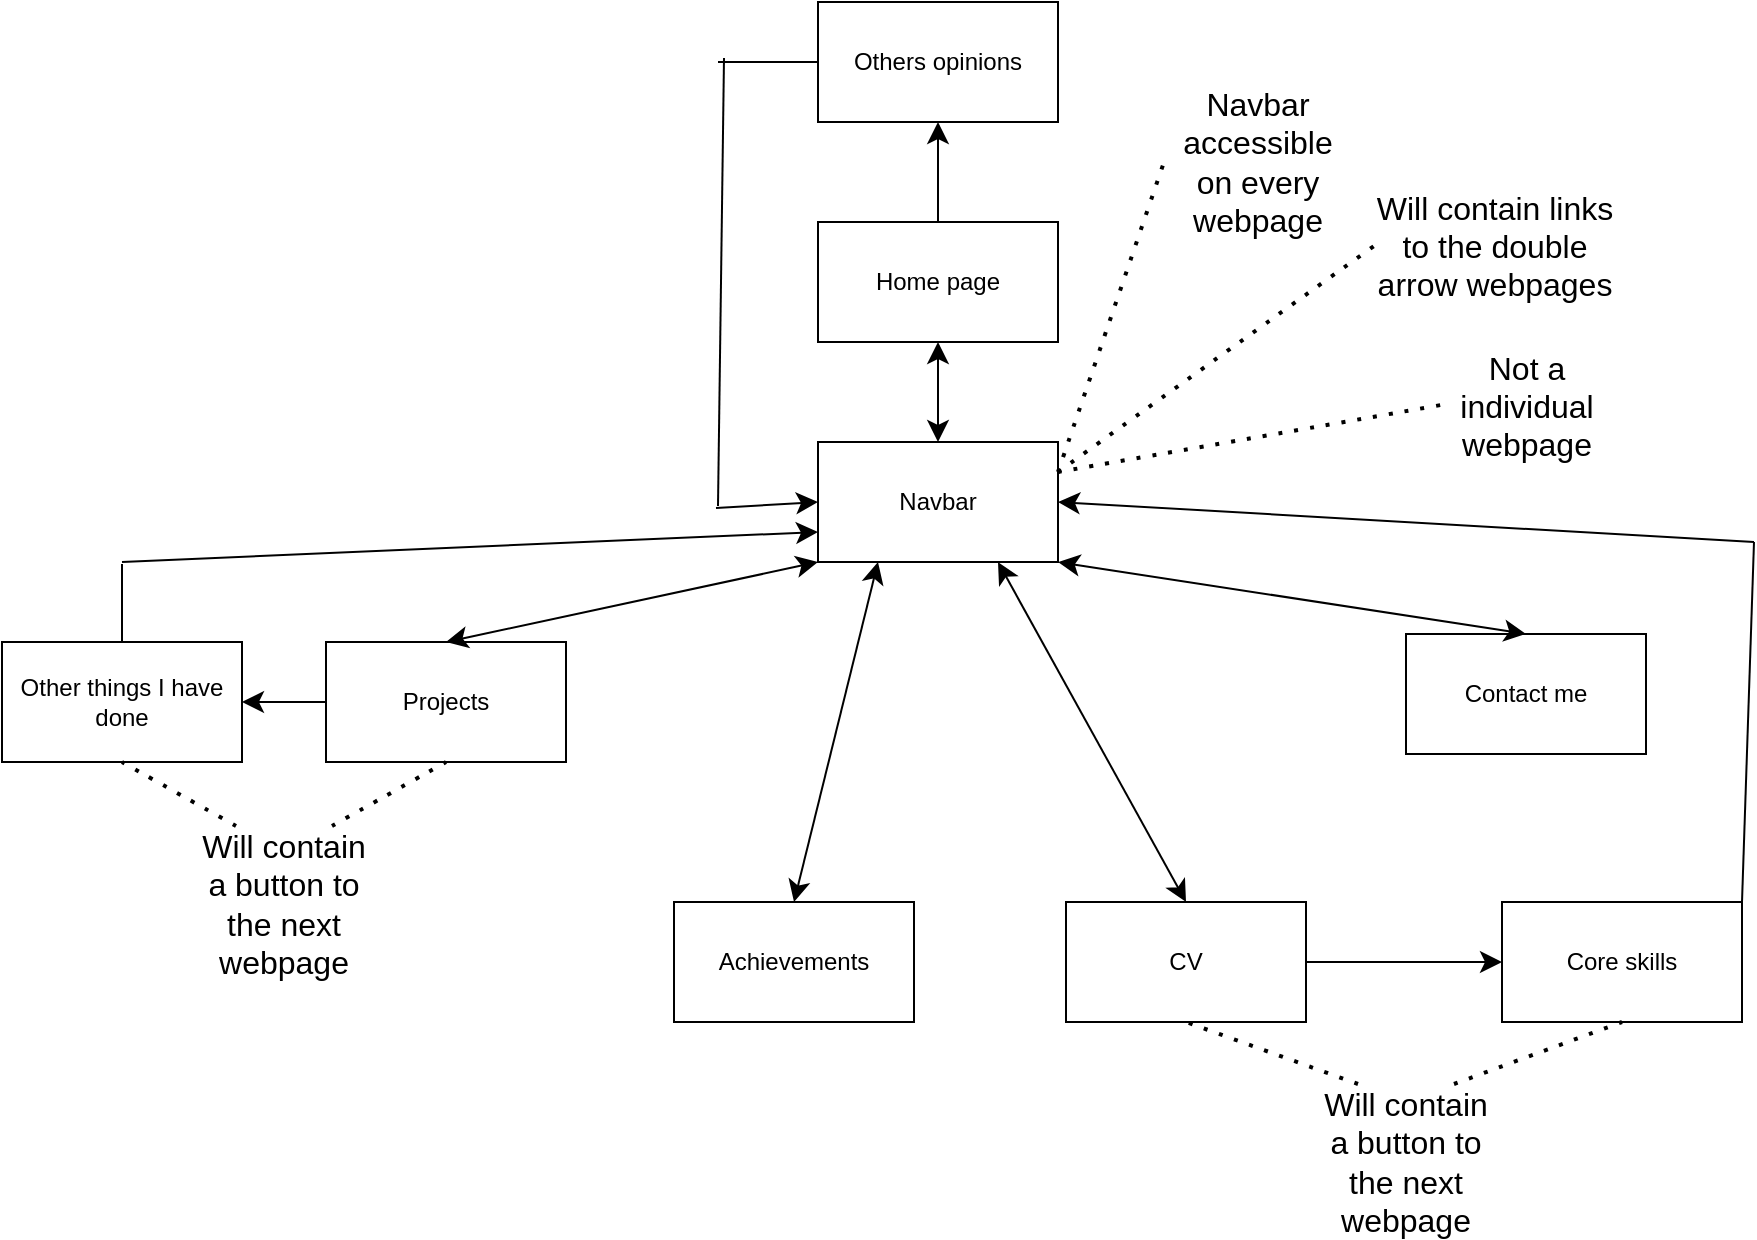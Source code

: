 <mxfile version="24.0.7" type="onedrive">
  <diagram name="Structure chart" id="7xQ5zlywPbGbeEACYbmI">
    <mxGraphModel grid="0" page="0" gridSize="10" guides="1" tooltips="1" connect="1" arrows="1" fold="1" pageScale="1" pageWidth="827" pageHeight="1169" math="0" shadow="0">
      <root>
        <mxCell id="0" />
        <mxCell id="1" parent="0" />
        <mxCell id="E5LTaA5tbhpfX6t5myje-1" value="Home page" style="rounded=0;whiteSpace=wrap;html=1;" vertex="1" parent="1">
          <mxGeometry x="107" y="47" width="120" height="60" as="geometry" />
        </mxCell>
        <mxCell id="E5LTaA5tbhpfX6t5myje-2" value="Navbar" style="rounded=0;whiteSpace=wrap;html=1;" vertex="1" parent="1">
          <mxGeometry x="107" y="157" width="120" height="60" as="geometry" />
        </mxCell>
        <mxCell id="E5LTaA5tbhpfX6t5myje-3" value="" style="endArrow=classic;startArrow=classic;html=1;rounded=0;fontSize=12;startSize=8;endSize=8;curved=1;exitX=0.5;exitY=0;exitDx=0;exitDy=0;entryX=0.5;entryY=1;entryDx=0;entryDy=0;" edge="1" parent="1" source="E5LTaA5tbhpfX6t5myje-2" target="E5LTaA5tbhpfX6t5myje-1">
          <mxGeometry width="50" height="50" relative="1" as="geometry">
            <mxPoint x="121" y="159" as="sourcePoint" />
            <mxPoint x="171" y="109" as="targetPoint" />
          </mxGeometry>
        </mxCell>
        <mxCell id="E5LTaA5tbhpfX6t5myje-4" value="Projects" style="rounded=0;whiteSpace=wrap;html=1;" vertex="1" parent="1">
          <mxGeometry x="-139" y="257" width="120" height="60" as="geometry" />
        </mxCell>
        <mxCell id="E5LTaA5tbhpfX6t5myje-5" value="Achievements" style="rounded=0;whiteSpace=wrap;html=1;" vertex="1" parent="1">
          <mxGeometry x="35" y="387" width="120" height="60" as="geometry" />
        </mxCell>
        <mxCell id="E5LTaA5tbhpfX6t5myje-6" value="CV" style="rounded=0;whiteSpace=wrap;html=1;" vertex="1" parent="1">
          <mxGeometry x="231" y="387" width="120" height="60" as="geometry" />
        </mxCell>
        <mxCell id="E5LTaA5tbhpfX6t5myje-7" value="Contact me" style="rounded=0;whiteSpace=wrap;html=1;" vertex="1" parent="1">
          <mxGeometry x="401" y="253" width="120" height="60" as="geometry" />
        </mxCell>
        <mxCell id="E5LTaA5tbhpfX6t5myje-8" value="" style="endArrow=classic;startArrow=classic;html=1;rounded=0;fontSize=12;startSize=8;endSize=8;curved=1;exitX=0.5;exitY=0;exitDx=0;exitDy=0;entryX=0;entryY=1;entryDx=0;entryDy=0;" edge="1" parent="1" source="E5LTaA5tbhpfX6t5myje-4" target="E5LTaA5tbhpfX6t5myje-2">
          <mxGeometry width="50" height="50" relative="1" as="geometry">
            <mxPoint x="117" y="266" as="sourcePoint" />
            <mxPoint x="85" y="257" as="targetPoint" />
          </mxGeometry>
        </mxCell>
        <mxCell id="E5LTaA5tbhpfX6t5myje-9" value="" style="endArrow=classic;startArrow=classic;html=1;rounded=0;fontSize=12;startSize=8;endSize=8;curved=1;exitX=0.5;exitY=0;exitDx=0;exitDy=0;entryX=0.25;entryY=1;entryDx=0;entryDy=0;" edge="1" parent="1" source="E5LTaA5tbhpfX6t5myje-5" target="E5LTaA5tbhpfX6t5myje-2">
          <mxGeometry width="50" height="50" relative="1" as="geometry">
            <mxPoint x="124" y="253" as="sourcePoint" />
            <mxPoint x="147" y="263" as="targetPoint" />
          </mxGeometry>
        </mxCell>
        <mxCell id="E5LTaA5tbhpfX6t5myje-10" value="" style="endArrow=classic;startArrow=classic;html=1;rounded=0;fontSize=12;startSize=8;endSize=8;curved=1;exitX=0.5;exitY=0;exitDx=0;exitDy=0;entryX=0.75;entryY=1;entryDx=0;entryDy=0;" edge="1" parent="1" source="E5LTaA5tbhpfX6t5myje-6" target="E5LTaA5tbhpfX6t5myje-2">
          <mxGeometry width="50" height="50" relative="1" as="geometry">
            <mxPoint x="113" y="264" as="sourcePoint" />
            <mxPoint x="201" y="266" as="targetPoint" />
          </mxGeometry>
        </mxCell>
        <mxCell id="E5LTaA5tbhpfX6t5myje-11" value="" style="endArrow=classic;startArrow=classic;html=1;rounded=0;fontSize=12;startSize=8;endSize=8;curved=1;exitX=0.5;exitY=0;exitDx=0;exitDy=0;entryX=1;entryY=1;entryDx=0;entryDy=0;" edge="1" parent="1" source="E5LTaA5tbhpfX6t5myje-7" target="E5LTaA5tbhpfX6t5myje-2">
          <mxGeometry width="50" height="50" relative="1" as="geometry">
            <mxPoint x="120" y="266" as="sourcePoint" />
            <mxPoint x="170" y="216" as="targetPoint" />
          </mxGeometry>
        </mxCell>
        <mxCell id="E5LTaA5tbhpfX6t5myje-12" value="Others opinions" style="rounded=0;whiteSpace=wrap;html=1;" vertex="1" parent="1">
          <mxGeometry x="107" y="-63" width="120" height="60" as="geometry" />
        </mxCell>
        <mxCell id="E5LTaA5tbhpfX6t5myje-13" value="" style="endArrow=classic;html=1;rounded=0;fontSize=12;startSize=8;endSize=8;curved=1;entryX=0.5;entryY=1;entryDx=0;entryDy=0;exitX=0.5;exitY=0;exitDx=0;exitDy=0;" edge="1" parent="1" source="E5LTaA5tbhpfX6t5myje-1" target="E5LTaA5tbhpfX6t5myje-12">
          <mxGeometry width="50" height="50" relative="1" as="geometry">
            <mxPoint x="161" y="48" as="sourcePoint" />
            <mxPoint x="211" y="-2" as="targetPoint" />
          </mxGeometry>
        </mxCell>
        <mxCell id="E5LTaA5tbhpfX6t5myje-14" value="" style="endArrow=none;html=1;rounded=0;fontSize=12;startSize=8;endSize=8;curved=1;" edge="1" parent="1">
          <mxGeometry width="50" height="50" relative="1" as="geometry">
            <mxPoint x="57" y="189" as="sourcePoint" />
            <mxPoint x="60" y="-35" as="targetPoint" />
          </mxGeometry>
        </mxCell>
        <mxCell id="E5LTaA5tbhpfX6t5myje-15" value="" style="endArrow=none;html=1;rounded=0;fontSize=12;startSize=8;endSize=8;curved=1;entryX=0;entryY=0.5;entryDx=0;entryDy=0;" edge="1" parent="1" target="E5LTaA5tbhpfX6t5myje-12">
          <mxGeometry width="50" height="50" relative="1" as="geometry">
            <mxPoint x="57" y="-33" as="sourcePoint" />
            <mxPoint x="61" y="-42" as="targetPoint" />
          </mxGeometry>
        </mxCell>
        <mxCell id="E5LTaA5tbhpfX6t5myje-16" value="" style="endArrow=classic;html=1;rounded=0;fontSize=12;startSize=8;endSize=8;curved=1;entryX=0;entryY=0.5;entryDx=0;entryDy=0;" edge="1" parent="1" target="E5LTaA5tbhpfX6t5myje-2">
          <mxGeometry width="50" height="50" relative="1" as="geometry">
            <mxPoint x="56" y="190" as="sourcePoint" />
            <mxPoint x="-40" y="160" as="targetPoint" />
          </mxGeometry>
        </mxCell>
        <mxCell id="E5LTaA5tbhpfX6t5myje-17" value="Core skills" style="rounded=0;whiteSpace=wrap;html=1;" vertex="1" parent="1">
          <mxGeometry x="449" y="387" width="120" height="60" as="geometry" />
        </mxCell>
        <mxCell id="E5LTaA5tbhpfX6t5myje-18" value="" style="endArrow=classic;html=1;rounded=0;fontSize=12;startSize=8;endSize=8;curved=1;entryX=0;entryY=0.5;entryDx=0;entryDy=0;exitX=1;exitY=0.5;exitDx=0;exitDy=0;" edge="1" parent="1" source="E5LTaA5tbhpfX6t5myje-6" target="E5LTaA5tbhpfX6t5myje-17">
          <mxGeometry width="50" height="50" relative="1" as="geometry">
            <mxPoint x="243" y="578" as="sourcePoint" />
            <mxPoint x="293" y="528" as="targetPoint" />
          </mxGeometry>
        </mxCell>
        <mxCell id="E5LTaA5tbhpfX6t5myje-19" value="" style="endArrow=none;html=1;rounded=0;fontSize=12;startSize=8;endSize=8;curved=1;exitX=1;exitY=0;exitDx=0;exitDy=0;" edge="1" parent="1" source="E5LTaA5tbhpfX6t5myje-17">
          <mxGeometry width="50" height="50" relative="1" as="geometry">
            <mxPoint x="571" y="360" as="sourcePoint" />
            <mxPoint x="575" y="207" as="targetPoint" />
          </mxGeometry>
        </mxCell>
        <mxCell id="E5LTaA5tbhpfX6t5myje-20" value="" style="endArrow=classic;html=1;rounded=0;fontSize=12;startSize=8;endSize=8;curved=1;entryX=1;entryY=0.5;entryDx=0;entryDy=0;" edge="1" parent="1" target="E5LTaA5tbhpfX6t5myje-2">
          <mxGeometry width="50" height="50" relative="1" as="geometry">
            <mxPoint x="575" y="207" as="sourcePoint" />
            <mxPoint x="625" y="157" as="targetPoint" />
          </mxGeometry>
        </mxCell>
        <mxCell id="E5LTaA5tbhpfX6t5myje-21" value="Other things I have done" style="rounded=0;whiteSpace=wrap;html=1;" vertex="1" parent="1">
          <mxGeometry x="-301" y="257" width="120" height="60" as="geometry" />
        </mxCell>
        <mxCell id="E5LTaA5tbhpfX6t5myje-22" value="" style="endArrow=classic;html=1;rounded=0;fontSize=12;startSize=8;endSize=8;curved=1;entryX=1;entryY=0.5;entryDx=0;entryDy=0;exitX=0;exitY=0.5;exitDx=0;exitDy=0;" edge="1" parent="1" source="E5LTaA5tbhpfX6t5myje-4" target="E5LTaA5tbhpfX6t5myje-21">
          <mxGeometry width="50" height="50" relative="1" as="geometry">
            <mxPoint x="-139" y="405" as="sourcePoint" />
            <mxPoint x="-89" y="355" as="targetPoint" />
          </mxGeometry>
        </mxCell>
        <mxCell id="E5LTaA5tbhpfX6t5myje-23" value="" style="endArrow=none;html=1;rounded=0;fontSize=12;startSize=8;endSize=8;curved=1;exitX=0.5;exitY=0;exitDx=0;exitDy=0;" edge="1" parent="1" source="E5LTaA5tbhpfX6t5myje-21">
          <mxGeometry width="50" height="50" relative="1" as="geometry">
            <mxPoint x="-241" y="257" as="sourcePoint" />
            <mxPoint x="-241" y="218" as="targetPoint" />
          </mxGeometry>
        </mxCell>
        <mxCell id="E5LTaA5tbhpfX6t5myje-24" value="" style="endArrow=classic;html=1;rounded=0;fontSize=12;startSize=8;endSize=8;curved=1;entryX=0;entryY=0.75;entryDx=0;entryDy=0;" edge="1" parent="1" target="E5LTaA5tbhpfX6t5myje-2">
          <mxGeometry width="50" height="50" relative="1" as="geometry">
            <mxPoint x="-241" y="217" as="sourcePoint" />
            <mxPoint x="-11" y="184" as="targetPoint" />
          </mxGeometry>
        </mxCell>
        <mxCell id="E5LTaA5tbhpfX6t5myje-25" value="Navbar accessible on every webpage" style="text;html=1;align=center;verticalAlign=middle;whiteSpace=wrap;rounded=0;fontSize=16;" vertex="1" parent="1">
          <mxGeometry x="280" y="-21" width="94" height="76" as="geometry" />
        </mxCell>
        <mxCell id="E5LTaA5tbhpfX6t5myje-26" value="" style="endArrow=none;dashed=1;html=1;dashPattern=1 3;strokeWidth=2;rounded=0;fontSize=12;startSize=8;endSize=8;curved=1;entryX=0;entryY=0.5;entryDx=0;entryDy=0;exitX=1;exitY=0.25;exitDx=0;exitDy=0;" edge="1" parent="1" source="E5LTaA5tbhpfX6t5myje-2" target="E5LTaA5tbhpfX6t5myje-25">
          <mxGeometry width="50" height="50" relative="1" as="geometry">
            <mxPoint x="229" y="174" as="sourcePoint" />
            <mxPoint x="279" y="124" as="targetPoint" />
          </mxGeometry>
        </mxCell>
        <mxCell id="E5LTaA5tbhpfX6t5myje-27" value="Will contain a button to the next webpage" style="text;html=1;align=center;verticalAlign=middle;whiteSpace=wrap;rounded=0;fontSize=16;" vertex="1" parent="1">
          <mxGeometry x="-208" y="349" width="96" height="77" as="geometry" />
        </mxCell>
        <mxCell id="E5LTaA5tbhpfX6t5myje-28" value="" style="endArrow=none;dashed=1;html=1;dashPattern=1 3;strokeWidth=2;rounded=0;fontSize=12;startSize=8;endSize=8;curved=1;exitX=0.75;exitY=0;exitDx=0;exitDy=0;entryX=0.5;entryY=1;entryDx=0;entryDy=0;" edge="1" parent="1" source="E5LTaA5tbhpfX6t5myje-27" target="E5LTaA5tbhpfX6t5myje-4">
          <mxGeometry width="50" height="50" relative="1" as="geometry">
            <mxPoint x="-128" y="342" as="sourcePoint" />
            <mxPoint x="-78" y="292" as="targetPoint" />
          </mxGeometry>
        </mxCell>
        <mxCell id="E5LTaA5tbhpfX6t5myje-29" value="" style="endArrow=none;dashed=1;html=1;dashPattern=1 3;strokeWidth=2;rounded=0;fontSize=12;startSize=8;endSize=8;curved=1;entryX=0.5;entryY=1;entryDx=0;entryDy=0;exitX=0.25;exitY=0;exitDx=0;exitDy=0;" edge="1" parent="1" source="E5LTaA5tbhpfX6t5myje-27" target="E5LTaA5tbhpfX6t5myje-21">
          <mxGeometry width="50" height="50" relative="1" as="geometry">
            <mxPoint x="-274" y="401" as="sourcePoint" />
            <mxPoint x="-224" y="351" as="targetPoint" />
          </mxGeometry>
        </mxCell>
        <mxCell id="E5LTaA5tbhpfX6t5myje-30" value="Will contain a button to the next webpage" style="text;html=1;align=center;verticalAlign=middle;whiteSpace=wrap;rounded=0;fontSize=16;" vertex="1" parent="1">
          <mxGeometry x="353" y="478" width="96" height="77" as="geometry" />
        </mxCell>
        <mxCell id="E5LTaA5tbhpfX6t5myje-31" value="" style="endArrow=none;dashed=1;html=1;dashPattern=1 3;strokeWidth=2;rounded=0;fontSize=12;startSize=8;endSize=8;curved=1;entryX=0.5;entryY=1;entryDx=0;entryDy=0;exitX=0.25;exitY=0;exitDx=0;exitDy=0;" edge="1" parent="1" source="E5LTaA5tbhpfX6t5myje-30" target="E5LTaA5tbhpfX6t5myje-6">
          <mxGeometry width="50" height="50" relative="1" as="geometry">
            <mxPoint x="246" y="499" as="sourcePoint" />
            <mxPoint x="296" y="449" as="targetPoint" />
          </mxGeometry>
        </mxCell>
        <mxCell id="E5LTaA5tbhpfX6t5myje-32" value="" style="endArrow=none;dashed=1;html=1;dashPattern=1 3;strokeWidth=2;rounded=0;fontSize=12;startSize=8;endSize=8;curved=1;entryX=0.5;entryY=1;entryDx=0;entryDy=0;exitX=0.75;exitY=0;exitDx=0;exitDy=0;" edge="1" parent="1" source="E5LTaA5tbhpfX6t5myje-30" target="E5LTaA5tbhpfX6t5myje-17">
          <mxGeometry width="50" height="50" relative="1" as="geometry">
            <mxPoint x="465" y="519" as="sourcePoint" />
            <mxPoint x="515" y="469" as="targetPoint" />
          </mxGeometry>
        </mxCell>
        <mxCell id="E5LTaA5tbhpfX6t5myje-33" value="Will contain links to the double arrow webpages" style="text;html=1;align=center;verticalAlign=middle;whiteSpace=wrap;rounded=0;fontSize=16;" vertex="1" parent="1">
          <mxGeometry x="385" y="27" width="121" height="64" as="geometry" />
        </mxCell>
        <mxCell id="E5LTaA5tbhpfX6t5myje-34" value="" style="endArrow=none;dashed=1;html=1;dashPattern=1 3;strokeWidth=2;rounded=0;fontSize=12;startSize=8;endSize=8;curved=1;exitX=1;exitY=0.25;exitDx=0;exitDy=0;entryX=0;entryY=0.5;entryDx=0;entryDy=0;" edge="1" parent="1" source="E5LTaA5tbhpfX6t5myje-2" target="E5LTaA5tbhpfX6t5myje-33">
          <mxGeometry width="50" height="50" relative="1" as="geometry">
            <mxPoint x="252" y="174" as="sourcePoint" />
            <mxPoint x="302" y="124" as="targetPoint" />
          </mxGeometry>
        </mxCell>
        <mxCell id="E5LTaA5tbhpfX6t5myje-35" value="Not a individual webpage" style="text;html=1;align=center;verticalAlign=middle;whiteSpace=wrap;rounded=0;fontSize=16;" vertex="1" parent="1">
          <mxGeometry x="418.5" y="110" width="85" height="57" as="geometry" />
        </mxCell>
        <mxCell id="E5LTaA5tbhpfX6t5myje-37" value="" style="endArrow=none;dashed=1;html=1;dashPattern=1 3;strokeWidth=2;rounded=0;fontSize=12;startSize=8;endSize=8;curved=1;exitX=1;exitY=0.25;exitDx=0;exitDy=0;entryX=0;entryY=0.5;entryDx=0;entryDy=0;" edge="1" parent="1" source="E5LTaA5tbhpfX6t5myje-2" target="E5LTaA5tbhpfX6t5myje-35">
          <mxGeometry width="50" height="50" relative="1" as="geometry">
            <mxPoint x="328" y="183" as="sourcePoint" />
            <mxPoint x="378" y="133" as="targetPoint" />
          </mxGeometry>
        </mxCell>
      </root>
    </mxGraphModel>
  </diagram>
</mxfile>
